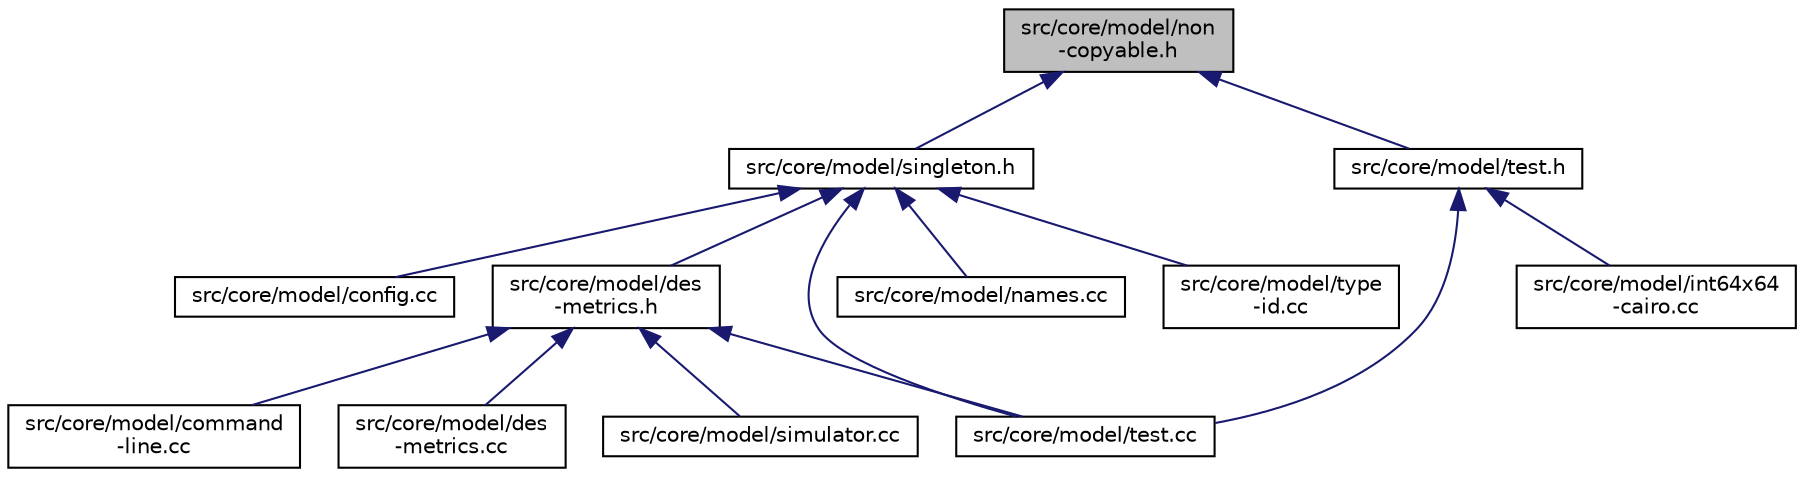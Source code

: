 digraph "src/core/model/non-copyable.h"
{
 // LATEX_PDF_SIZE
  edge [fontname="Helvetica",fontsize="10",labelfontname="Helvetica",labelfontsize="10"];
  node [fontname="Helvetica",fontsize="10",shape=record];
  Node1 [label="src/core/model/non\l-copyable.h",height=0.2,width=0.4,color="black", fillcolor="grey75", style="filled", fontcolor="black",tooltip="ns3::NonCopyable declaration."];
  Node1 -> Node2 [dir="back",color="midnightblue",fontsize="10",style="solid",fontname="Helvetica"];
  Node2 [label="src/core/model/singleton.h",height=0.2,width=0.4,color="black", fillcolor="white", style="filled",URL="$singleton_8h.html",tooltip="ns3::Singleton declaration and template implementation."];
  Node2 -> Node3 [dir="back",color="midnightblue",fontsize="10",style="solid",fontname="Helvetica"];
  Node3 [label="src/core/model/config.cc",height=0.2,width=0.4,color="black", fillcolor="white", style="filled",URL="$config_8cc.html",tooltip="ns3::Config implementations."];
  Node2 -> Node4 [dir="back",color="midnightblue",fontsize="10",style="solid",fontname="Helvetica"];
  Node4 [label="src/core/model/des\l-metrics.h",height=0.2,width=0.4,color="black", fillcolor="white", style="filled",URL="$des-metrics_8h.html",tooltip="ns3::DesMetrics declaration."];
  Node4 -> Node5 [dir="back",color="midnightblue",fontsize="10",style="solid",fontname="Helvetica"];
  Node5 [label="src/core/model/command\l-line.cc",height=0.2,width=0.4,color="black", fillcolor="white", style="filled",URL="$command-line_8cc.html",tooltip="ns3::CommandLine implementation."];
  Node4 -> Node6 [dir="back",color="midnightblue",fontsize="10",style="solid",fontname="Helvetica"];
  Node6 [label="src/core/model/des\l-metrics.cc",height=0.2,width=0.4,color="black", fillcolor="white", style="filled",URL="$des-metrics_8cc.html",tooltip="ns3::DesMetrics implementation."];
  Node4 -> Node7 [dir="back",color="midnightblue",fontsize="10",style="solid",fontname="Helvetica"];
  Node7 [label="src/core/model/simulator.cc",height=0.2,width=0.4,color="black", fillcolor="white", style="filled",URL="$simulator_8cc.html",tooltip="ns3::Simulator implementation, as well as implementation pointer, global scheduler implementation."];
  Node4 -> Node8 [dir="back",color="midnightblue",fontsize="10",style="solid",fontname="Helvetica"];
  Node8 [label="src/core/model/test.cc",height=0.2,width=0.4,color="black", fillcolor="white", style="filled",URL="$test_8cc.html",tooltip="ns3::TestCase, ns3::TestSuite, ns3::TestRunner implementations,"];
  Node2 -> Node9 [dir="back",color="midnightblue",fontsize="10",style="solid",fontname="Helvetica"];
  Node9 [label="src/core/model/names.cc",height=0.2,width=0.4,color="black", fillcolor="white", style="filled",URL="$names_8cc.html",tooltip="ns3::Names, ns3::NamesNode and ns3::NamePriv implementations."];
  Node2 -> Node8 [dir="back",color="midnightblue",fontsize="10",style="solid",fontname="Helvetica"];
  Node2 -> Node10 [dir="back",color="midnightblue",fontsize="10",style="solid",fontname="Helvetica"];
  Node10 [label="src/core/model/type\l-id.cc",height=0.2,width=0.4,color="black", fillcolor="white", style="filled",URL="$type-id_8cc.html",tooltip="ns3::TypeId and ns3::IidManager implementations."];
  Node1 -> Node11 [dir="back",color="midnightblue",fontsize="10",style="solid",fontname="Helvetica"];
  Node11 [label="src/core/model/test.h",height=0.2,width=0.4,color="black", fillcolor="white", style="filled",URL="$test_8h.html",tooltip="ns3::TestCase, ns3::TestSuite, ns3::TestRunner declarations, and NS_TEST_ASSERT macro definitions."];
  Node11 -> Node12 [dir="back",color="midnightblue",fontsize="10",style="solid",fontname="Helvetica"];
  Node12 [label="src/core/model/int64x64\l-cairo.cc",height=0.2,width=0.4,color="black", fillcolor="white", style="filled",URL="$int64x64-cairo_8cc.html",tooltip="Implementation of the ns3::int64x64_t type using the Cairo implementation."];
  Node11 -> Node8 [dir="back",color="midnightblue",fontsize="10",style="solid",fontname="Helvetica"];
}
